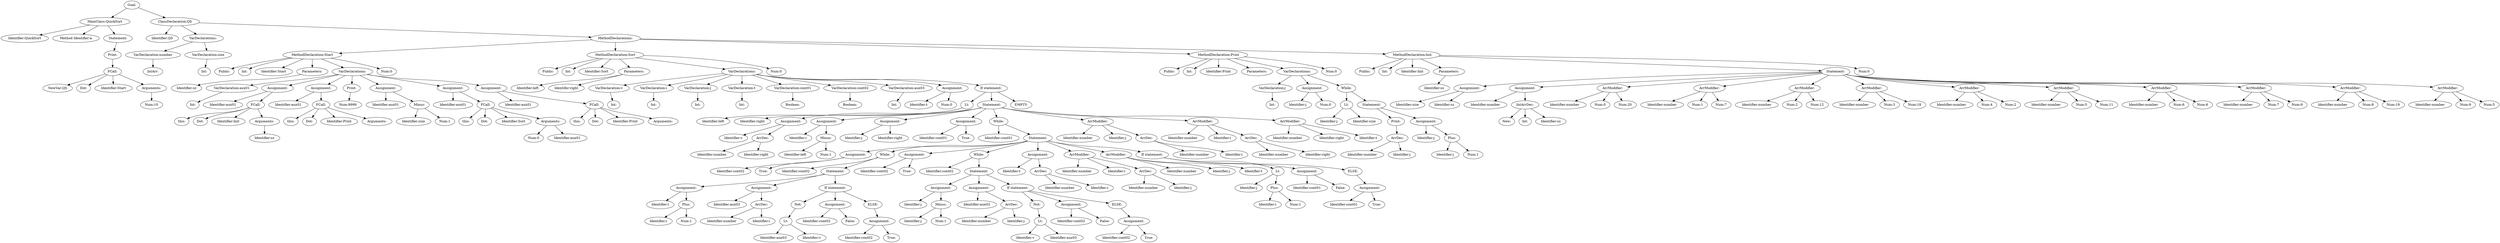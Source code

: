 digraph {
n0 [label="Goal:"];
n1 [label="MainClass:QuickSort"];
n2 [label="Identifier:QuickSort"];
n1 -> n2
n3 [label="Method Identifier:a"];
n1 -> n3
n4 [label="Statement:"];
n5 [label="Print:"];
n6 [label="FCall:"];
n7 [label="NewVar:QS"];
n6 -> n7
n8 [label="Dot:"];
n6 -> n8
n9 [label="Identifier:Start"];
n6 -> n9
n10 [label="Arguments:"];
n11 [label="Num:10"];
n10 -> n11
n6 -> n10
n5 -> n6
n4 -> n5
n1 -> n4
n0 -> n1
n12 [label="ClassDeclaration:QS"];
n13 [label="Identifier:QS"];
n12 -> n13
n14 [label="VarDeclarations:"];
n15 [label="VarDeclaration:number"];
n16 [label="IntArr:"];
n15 -> n16
n14 -> n15
n17 [label="VarDeclaration:size"];
n18 [label="Int:"];
n17 -> n18
n14 -> n17
n12 -> n14
n19 [label="MethodDeclarations:"];
n20 [label="MethodDeclaration:Start"];
n21 [label="Public:"];
n20 -> n21
n22 [label="Int:"];
n20 -> n22
n23 [label="Identifier:Start"];
n20 -> n23
n24 [label="Parameters:"];
n25 [label="Identifier:sz"];
n24 -> n25
n20 -> n24
n26 [label="VarDeclarations:"];
n27 [label="VarDeclaration:aux01"];
n28 [label="Int:"];
n27 -> n28
n26 -> n27
n29 [label="Assignment:"];
n30 [label="Identifier:aux01"];
n29 -> n30
n31 [label="FCall:"];
n32 [label="this:"];
n31 -> n32
n33 [label="Dot:"];
n31 -> n33
n34 [label="Identifier:Init"];
n31 -> n34
n35 [label="Arguments:"];
n36 [label="Identifier:sz"];
n35 -> n36
n31 -> n35
n29 -> n31
n26 -> n29
n37 [label="Assignment:"];
n38 [label="Identifier:aux01"];
n37 -> n38
n39 [label="FCall:"];
n40 [label="this:"];
n39 -> n40
n41 [label="Dot:"];
n39 -> n41
n42 [label="Identifier:Print"];
n39 -> n42
n43 [label="Arguments:"];
n39 -> n43
n37 -> n39
n26 -> n37
n44 [label="Print:"];
n45 [label="Num:9999"];
n44 -> n45
n26 -> n44
n46 [label="Assignment:"];
n47 [label="Identifier:aux01"];
n46 -> n47
n48 [label="Minus:"];
n49 [label="Identifier:size"];
n48 -> n49
n50 [label="Num:1"];
n48 -> n50
n46 -> n48
n26 -> n46
n51 [label="Assignment:"];
n52 [label="Identifier:aux01"];
n51 -> n52
n53 [label="FCall:"];
n54 [label="this:"];
n53 -> n54
n55 [label="Dot:"];
n53 -> n55
n56 [label="Identifier:Sort"];
n53 -> n56
n57 [label="Arguments:"];
n58 [label="Num:0"];
n57 -> n58
n59 [label="Identifier:aux01"];
n57 -> n59
n53 -> n57
n51 -> n53
n26 -> n51
n60 [label="Assignment:"];
n61 [label="Identifier:aux01"];
n60 -> n61
n62 [label="FCall:"];
n63 [label="this:"];
n62 -> n63
n64 [label="Dot:"];
n62 -> n64
n65 [label="Identifier:Print"];
n62 -> n65
n66 [label="Arguments:"];
n62 -> n66
n60 -> n62
n26 -> n60
n20 -> n26
n67 [label="Num:0"];
n20 -> n67
n19 -> n20
n68 [label="MethodDeclaration:Sort"];
n69 [label="Public:"];
n68 -> n69
n70 [label="Int:"];
n68 -> n70
n71 [label="Identifier:Sort"];
n68 -> n71
n72 [label="Parameters:"];
n73 [label="Identifier:left"];
n72 -> n73
n74 [label="Identifer:right"];
n72 -> n74
n68 -> n72
n75 [label="VarDeclarations:"];
n76 [label="VarDeclaration:v"];
n77 [label="Int:"];
n76 -> n77
n75 -> n76
n78 [label="VarDeclaration:i"];
n79 [label="Int:"];
n78 -> n79
n75 -> n78
n80 [label="VarDeclaration:j"];
n81 [label="Int:"];
n80 -> n81
n75 -> n80
n82 [label="VarDeclaration:t"];
n83 [label="Int:"];
n82 -> n83
n75 -> n82
n84 [label="VarDeclaration:cont01"];
n85 [label="Boolean:"];
n84 -> n85
n75 -> n84
n86 [label="VarDeclaration:cont02"];
n87 [label="Boolean:"];
n86 -> n87
n75 -> n86
n88 [label="VarDeclaration:aux03"];
n89 [label="Int:"];
n88 -> n89
n75 -> n88
n90 [label="Assignment:"];
n91 [label="Identifier:t"];
n90 -> n91
n92 [label="Num:0"];
n90 -> n92
n75 -> n90
n93 [label="If statement:"];
n94 [label="Lt:"];
n95 [label="Identifier:left"];
n94 -> n95
n96 [label="Identifier:right"];
n94 -> n96
n93 -> n94
n97 [label="Statement:"];
n98 [label="Assignment:"];
n99 [label="Identifier:v"];
n98 -> n99
n100 [label="ArrDec:"];
n101 [label="Identifier:number"];
n100 -> n101
n102 [label="Identifier:right"];
n100 -> n102
n98 -> n100
n97 -> n98
n103 [label="Assignment:"];
n104 [label="Identifier:i"];
n103 -> n104
n105 [label="Minus:"];
n106 [label="Identifier:left"];
n105 -> n106
n107 [label="Num:1"];
n105 -> n107
n103 -> n105
n97 -> n103
n108 [label="Assignment:"];
n109 [label="Identifier:j"];
n108 -> n109
n110 [label="Identifier:right"];
n108 -> n110
n97 -> n108
n111 [label="Assignment:"];
n112 [label="Identifier:cont01"];
n111 -> n112
n113 [label="True:"];
n111 -> n113
n97 -> n111
n114 [label="While:"];
n115 [label="Identifier:cont01"];
n114 -> n115
n116 [label="Statement:"];
n117 [label="Assignment:"];
n118 [label="Identifier:cont02"];
n117 -> n118
n119 [label="True:"];
n117 -> n119
n116 -> n117
n120 [label="While:"];
n121 [label="Identifier:cont02"];
n120 -> n121
n122 [label="Statement:"];
n123 [label="Assignment:"];
n124 [label="Identifier:i"];
n123 -> n124
n125 [label="Plus:"];
n126 [label="Identifier:i"];
n125 -> n126
n127 [label="Num:1"];
n125 -> n127
n123 -> n125
n122 -> n123
n128 [label="Assignment:"];
n129 [label="Identifier:aux03"];
n128 -> n129
n130 [label="ArrDec:"];
n131 [label="Identifier:number"];
n130 -> n131
n132 [label="Identifier:i"];
n130 -> n132
n128 -> n130
n122 -> n128
n133 [label="If statement:"];
n134 [label="Not:"];
n135 [label="Lt:"];
n136 [label="Identifier:aux03"];
n135 -> n136
n137 [label="Identifier:v"];
n135 -> n137
n134 -> n135
n133 -> n134
n138 [label="Assignment:"];
n139 [label="Identifier:cont02"];
n138 -> n139
n140 [label="False:"];
n138 -> n140
n133 -> n138
n141 [label="ELSE:"];
n142 [label="Assignment:"];
n143 [label="Identifier:cont02"];
n142 -> n143
n144 [label="True:"];
n142 -> n144
n141 -> n142
n133 -> n141
n122 -> n133
n120 -> n122
n116 -> n120
n145 [label="Assignment:"];
n146 [label="Identifier:cont02"];
n145 -> n146
n147 [label="True:"];
n145 -> n147
n116 -> n145
n148 [label="While:"];
n149 [label="Identifier:cont02"];
n148 -> n149
n150 [label="Statement:"];
n151 [label="Assignment:"];
n152 [label="Identifier:j"];
n151 -> n152
n153 [label="Minus:"];
n154 [label="Identifier:j"];
n153 -> n154
n155 [label="Num:1"];
n153 -> n155
n151 -> n153
n150 -> n151
n156 [label="Assignment:"];
n157 [label="Identifier:aux03"];
n156 -> n157
n158 [label="ArrDec:"];
n159 [label="Identifier:number"];
n158 -> n159
n160 [label="Identifier:j"];
n158 -> n160
n156 -> n158
n150 -> n156
n161 [label="If statement:"];
n162 [label="Not:"];
n163 [label="Lt:"];
n164 [label="Identifier:v"];
n163 -> n164
n165 [label="Identifier:aux03"];
n163 -> n165
n162 -> n163
n161 -> n162
n166 [label="Assignment:"];
n167 [label="Identifier:cont02"];
n166 -> n167
n168 [label="False:"];
n166 -> n168
n161 -> n166
n169 [label="ELSE:"];
n170 [label="Assignment:"];
n171 [label="Identifier:cont02"];
n170 -> n171
n172 [label="True:"];
n170 -> n172
n169 -> n170
n161 -> n169
n150 -> n161
n148 -> n150
n116 -> n148
n173 [label="Assignment:"];
n174 [label="Identifier:t"];
n173 -> n174
n175 [label="ArrDec:"];
n176 [label="Identifier:number"];
n175 -> n176
n177 [label="Identifier:i"];
n175 -> n177
n173 -> n175
n116 -> n173
n178 [label="ArrModifier:"];
n179 [label="Identifier:number"];
n178 -> n179
n180 [label="Identifier:i"];
n178 -> n180
n181 [label="ArrDec:"];
n182 [label="Identifier:number"];
n181 -> n182
n183 [label="Identifier:j"];
n181 -> n183
n178 -> n181
n116 -> n178
n184 [label="ArrModifier:"];
n185 [label="Identifier:number"];
n184 -> n185
n186 [label="Identifier:j"];
n184 -> n186
n187 [label="Identifier:t"];
n184 -> n187
n116 -> n184
n188 [label="If statement:"];
n189 [label="Lt:"];
n190 [label="Identifier:j"];
n189 -> n190
n191 [label="Plus:"];
n192 [label="Identifier:i"];
n191 -> n192
n193 [label="Num:1"];
n191 -> n193
n189 -> n191
n188 -> n189
n194 [label="Assignment:"];
n195 [label="Identifier:cont01"];
n194 -> n195
n196 [label="False:"];
n194 -> n196
n188 -> n194
n197 [label="ELSE:"];
n198 [label="Assignment:"];
n199 [label="Identifier:cont01"];
n198 -> n199
n200 [label="True:"];
n198 -> n200
n197 -> n198
n188 -> n197
n116 -> n188
n114 -> n116
n97 -> n114
n201 [label="ArrModifier:"];
n202 [label="Identifier:number"];
n201 -> n202
n203 [label="Identifier:j"];
n201 -> n203
n204 [label="ArrDec:"];
n205 [label="Identifier:number"];
n204 -> n205
n206 [label="Identifier:i"];
n204 -> n206
n201 -> n204
n97 -> n201
n207 [label="ArrModifier:"];
n208 [label="Identifier:number"];
n207 -> n208
n209 [label="Identifier:i"];
n207 -> n209
n210 [label="ArrDec:"];
n211 [label="Identifier:number"];
n210 -> n211
n212 [label="Identifier:right"];
n210 -> n212
n207 -> n210
n97 -> n207
n213 [label="ArrModifier:"];
n214 [label="Identifier:number"];
n213 -> n214
n215 [label="Identifier:right"];
n213 -> n215
n216 [label="Identifier:t"];
n213 -> n216
n97 -> n213
n93 -> n97
n217 [label="EMPTY:"];
n93 -> n217
n75 -> n93
n68 -> n75
n218 [label="Num:0"];
n68 -> n218
n19 -> n68
n219 [label="MethodDeclaration:Print"];
n220 [label="Public:"];
n219 -> n220
n221 [label="Int:"];
n219 -> n221
n222 [label="Identifier:Print"];
n219 -> n222
n223 [label="Parameters:"];
n219 -> n223
n224 [label="VarDeclarations:"];
n225 [label="VarDeclaration:j"];
n226 [label="Int:"];
n225 -> n226
n224 -> n225
n227 [label="Assignment:"];
n228 [label="Identifier:j"];
n227 -> n228
n229 [label="Num:0"];
n227 -> n229
n224 -> n227
n230 [label="While:"];
n231 [label="Lt:"];
n232 [label="Identifier:j"];
n231 -> n232
n233 [label="Identifier:size"];
n231 -> n233
n230 -> n231
n234 [label="Statement:"];
n235 [label="Print:"];
n236 [label="ArrDec:"];
n237 [label="Identifier:number"];
n236 -> n237
n238 [label="Identifier:j"];
n236 -> n238
n235 -> n236
n234 -> n235
n239 [label="Assignment:"];
n240 [label="Identifier:j"];
n239 -> n240
n241 [label="Plus:"];
n242 [label="Identifier:j"];
n241 -> n242
n243 [label="Num:1"];
n241 -> n243
n239 -> n241
n234 -> n239
n230 -> n234
n224 -> n230
n219 -> n224
n244 [label="Num:0"];
n219 -> n244
n19 -> n219
n245 [label="MethodDeclaration:Init"];
n246 [label="Public:"];
n245 -> n246
n247 [label="Int:"];
n245 -> n247
n248 [label="Identifier:Init"];
n245 -> n248
n249 [label="Parameters:"];
n250 [label="Identifier:sz"];
n249 -> n250
n245 -> n249
n251 [label="Statement:"];
n252 [label="Assignment:"];
n253 [label="Identifier:size"];
n252 -> n253
n254 [label="Identifier:sz"];
n252 -> n254
n251 -> n252
n255 [label="Assignment:"];
n256 [label="Identifier:number"];
n255 -> n256
n257 [label="IntArrDec:"];
n258 [label="New:"];
n257 -> n258
n259 [label="Int:"];
n257 -> n259
n260 [label="Identifier:sz"];
n257 -> n260
n255 -> n257
n251 -> n255
n261 [label="ArrModifier:"];
n262 [label="Identifier:number"];
n261 -> n262
n263 [label="Num:0"];
n261 -> n263
n264 [label="Num:20"];
n261 -> n264
n251 -> n261
n265 [label="ArrModifier:"];
n266 [label="Identifier:number"];
n265 -> n266
n267 [label="Num:1"];
n265 -> n267
n268 [label="Num:7"];
n265 -> n268
n251 -> n265
n269 [label="ArrModifier:"];
n270 [label="Identifier:number"];
n269 -> n270
n271 [label="Num:2"];
n269 -> n271
n272 [label="Num:12"];
n269 -> n272
n251 -> n269
n273 [label="ArrModifier:"];
n274 [label="Identifier:number"];
n273 -> n274
n275 [label="Num:3"];
n273 -> n275
n276 [label="Num:18"];
n273 -> n276
n251 -> n273
n277 [label="ArrModifier:"];
n278 [label="Identifier:number"];
n277 -> n278
n279 [label="Num:4"];
n277 -> n279
n280 [label="Num:2"];
n277 -> n280
n251 -> n277
n281 [label="ArrModifier:"];
n282 [label="Identifier:number"];
n281 -> n282
n283 [label="Num:5"];
n281 -> n283
n284 [label="Num:11"];
n281 -> n284
n251 -> n281
n285 [label="ArrModifier:"];
n286 [label="Identifier:number"];
n285 -> n286
n287 [label="Num:6"];
n285 -> n287
n288 [label="Num:6"];
n285 -> n288
n251 -> n285
n289 [label="ArrModifier:"];
n290 [label="Identifier:number"];
n289 -> n290
n291 [label="Num:7"];
n289 -> n291
n292 [label="Num:9"];
n289 -> n292
n251 -> n289
n293 [label="ArrModifier:"];
n294 [label="Identifier:number"];
n293 -> n294
n295 [label="Num:8"];
n293 -> n295
n296 [label="Num:19"];
n293 -> n296
n251 -> n293
n297 [label="ArrModifier:"];
n298 [label="Identifier:number"];
n297 -> n298
n299 [label="Num:9"];
n297 -> n299
n300 [label="Num:5"];
n297 -> n300
n251 -> n297
n245 -> n251
n301 [label="Num:0"];
n245 -> n301
n19 -> n245
n12 -> n19
n0 -> n12
}
